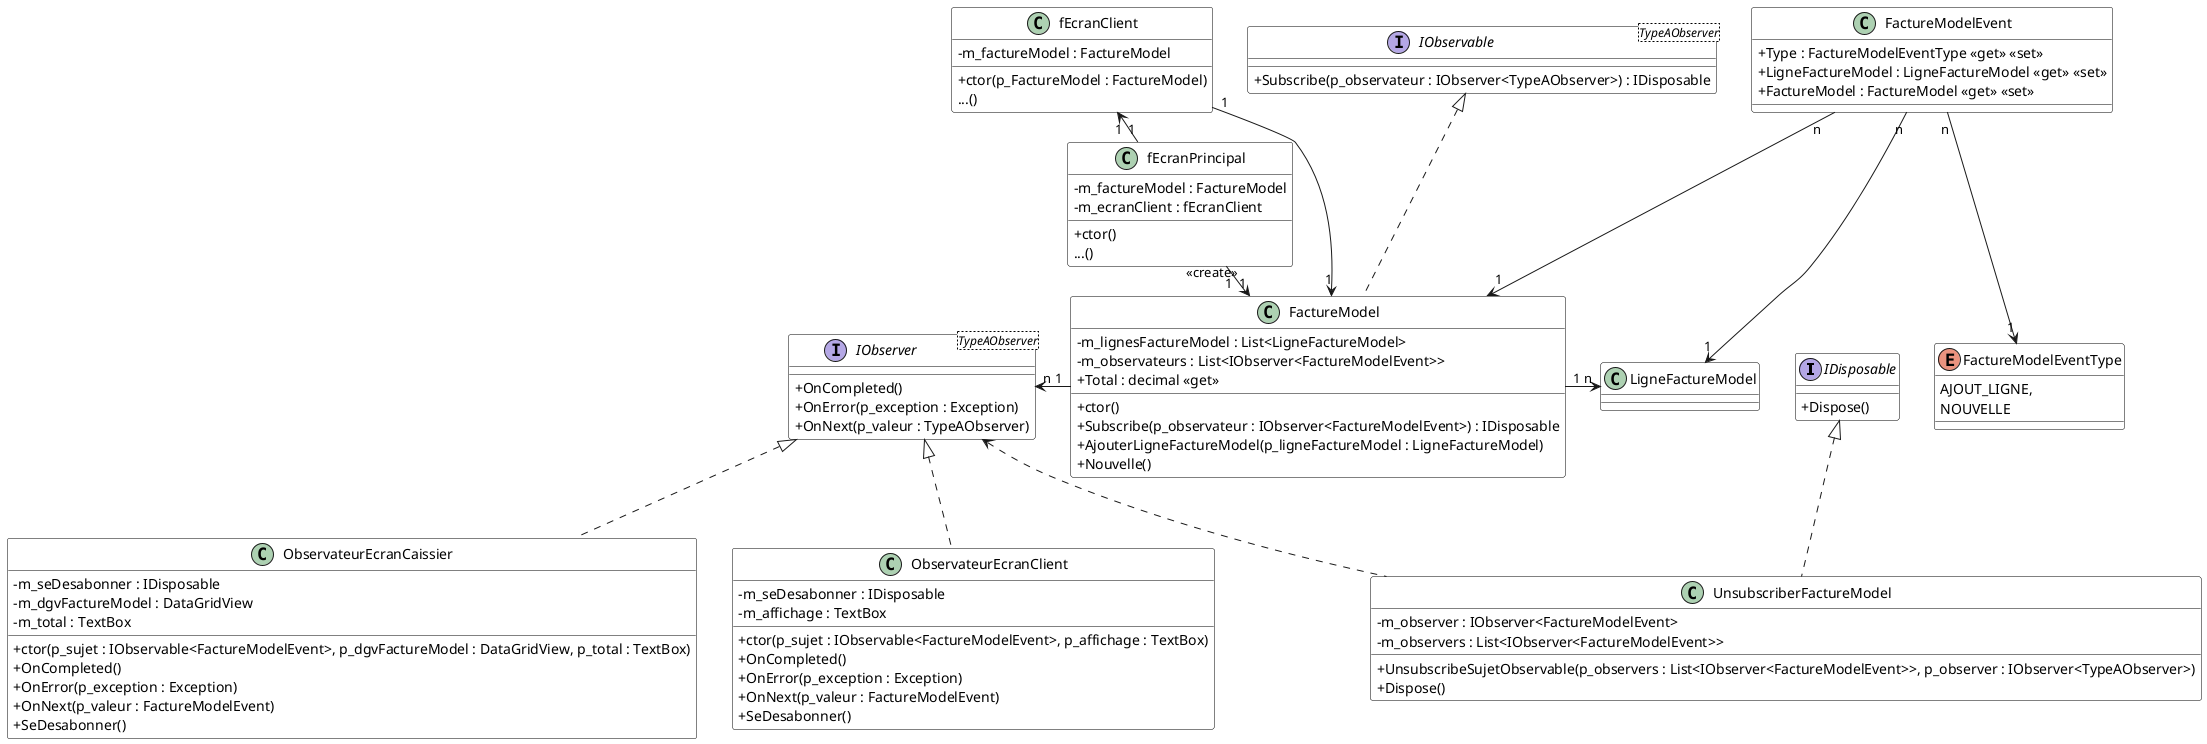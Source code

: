 @startuml DiagAppFactureNonGen

skinparam classAttributeIconSize 0
skinparam class {
    BackgroundColor White
    BorderColor #000
}

interface IDisposable {
    + Dispose()
}

interface IObservable<TypeAObserver> {
    + Subscribe(p_observateur : IObserver<TypeAObserver>) : IDisposable
}

interface IObserver<TypeAObserver> {
    + OnCompleted()
    + OnError(p_exception : Exception)
    + OnNext(p_valeur : TypeAObserver)
}

class FactureModel {
    - m_lignesFactureModel : List<LigneFactureModel>
    - m_observateurs : List<IObserver<FactureModelEvent>>
    + Total : decimal <<get>>
    + ctor()
    + Subscribe(p_observateur : IObserver<FactureModelEvent>) : IDisposable
    + AjouterLigneFactureModel(p_ligneFactureModel : LigneFactureModel)
    + Nouvelle()
}

class fEcranPrincipal {
    - m_factureModel : FactureModel
    - m_ecranClient : fEcranClient
    + ctor()
    ...()
}

class fEcranClient {
    - m_factureModel : FactureModel
    + ctor(p_FactureModel : FactureModel)
    ...()
}

class ObservateurEcranCaissier {
    - m_seDesabonner : IDisposable
    - m_dgvFactureModel : DataGridView
    - m_total : TextBox
    + ctor(p_sujet : IObservable<FactureModelEvent>, p_dgvFactureModel : DataGridView, p_total : TextBox)
    + OnCompleted()
    + OnError(p_exception : Exception)
    + OnNext(p_valeur : FactureModelEvent)
    + SeDesabonner()
}

class ObservateurEcranClient {
    - m_seDesabonner : IDisposable
    - m_affichage : TextBox
    + ctor(p_sujet : IObservable<FactureModelEvent>, p_affichage : TextBox)
    + OnCompleted()
    + OnError(p_exception : Exception)
    + OnNext(p_valeur : FactureModelEvent)
    + SeDesabonner()
}

class UnsubscriberFactureModel {
    - m_observer : IObserver<FactureModelEvent>
    - m_observers : List<IObserver<FactureModelEvent>>
    + UnsubscribeSujetObservable(p_observers : List<IObserver<FactureModelEvent>>, p_observer : IObserver<TypeAObserver>)
    + Dispose()
}

class FactureModelEvent {
    + Type : FactureModelEventType <<get>> <<set>>
    + LigneFactureModel : LigneFactureModel <<get>> <<set>>
    + FactureModel : FactureModel <<get>> <<set>>
}

enum FactureModelEventType {
    AJOUT_LIGNE,
    NOUVELLE
}

FactureModelEvent "n" --> "1" FactureModel
FactureModelEvent "n" --> "1" LigneFactureModel
FactureModelEvent "n" --> "1" FactureModelEventType

fEcranPrincipal "1" -right-> "1" FactureModel : <<create>>
fEcranPrincipal "1" -left-> "1" fEcranClient


FactureModel "1" -left-> "n" IObserver
FactureModel "1" -right-> "n" LigneFactureModel

fEcranClient "1" --> "1" FactureModel

IObserver <|.. ObservateurEcranCaissier
IObserver <|.. ObservateurEcranClient
IDisposable <|.. UnsubscriberFactureModel
IObserver <.. UnsubscriberFactureModel
IObservable <|.. FactureModel

'fEcranClient "1" ..> "1" ObservateurEcranClient : <<create>>
'fEcranPrincipal "1" ..> "1" ObservateurEcranCaissier : <<create>>
@enduml
